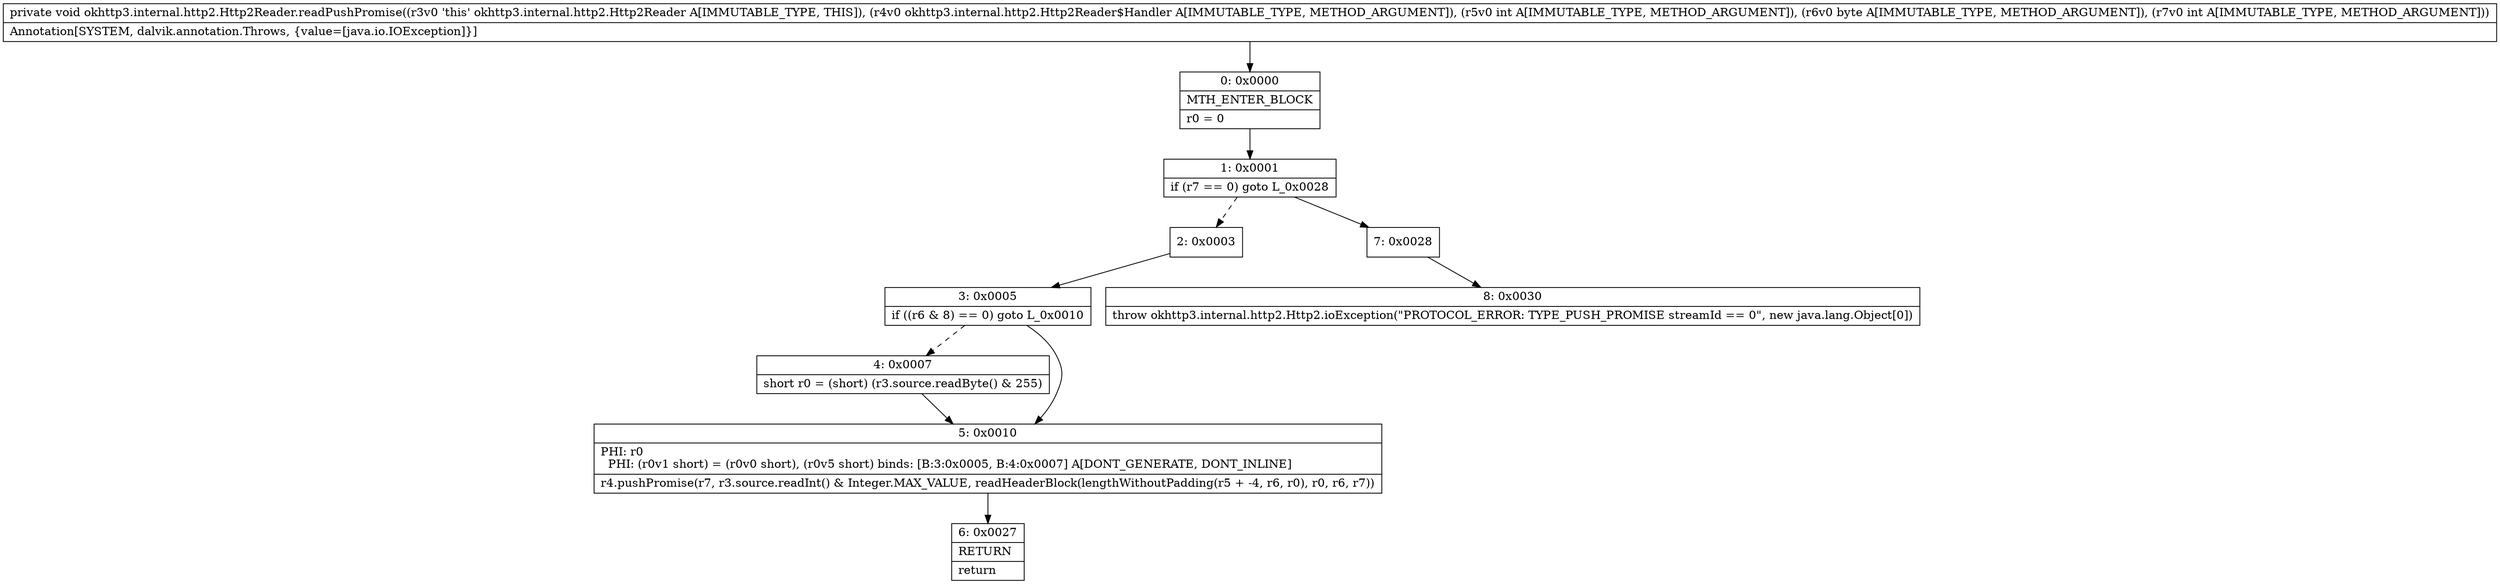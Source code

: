 digraph "CFG forokhttp3.internal.http2.Http2Reader.readPushPromise(Lokhttp3\/internal\/http2\/Http2Reader$Handler;IBI)V" {
Node_0 [shape=record,label="{0\:\ 0x0000|MTH_ENTER_BLOCK\l|r0 = 0\l}"];
Node_1 [shape=record,label="{1\:\ 0x0001|if (r7 == 0) goto L_0x0028\l}"];
Node_2 [shape=record,label="{2\:\ 0x0003}"];
Node_3 [shape=record,label="{3\:\ 0x0005|if ((r6 & 8) == 0) goto L_0x0010\l}"];
Node_4 [shape=record,label="{4\:\ 0x0007|short r0 = (short) (r3.source.readByte() & 255)\l}"];
Node_5 [shape=record,label="{5\:\ 0x0010|PHI: r0 \l  PHI: (r0v1 short) = (r0v0 short), (r0v5 short) binds: [B:3:0x0005, B:4:0x0007] A[DONT_GENERATE, DONT_INLINE]\l|r4.pushPromise(r7, r3.source.readInt() & Integer.MAX_VALUE, readHeaderBlock(lengthWithoutPadding(r5 + \-4, r6, r0), r0, r6, r7))\l}"];
Node_6 [shape=record,label="{6\:\ 0x0027|RETURN\l|return\l}"];
Node_7 [shape=record,label="{7\:\ 0x0028}"];
Node_8 [shape=record,label="{8\:\ 0x0030|throw okhttp3.internal.http2.Http2.ioException(\"PROTOCOL_ERROR: TYPE_PUSH_PROMISE streamId == 0\", new java.lang.Object[0])\l}"];
MethodNode[shape=record,label="{private void okhttp3.internal.http2.Http2Reader.readPushPromise((r3v0 'this' okhttp3.internal.http2.Http2Reader A[IMMUTABLE_TYPE, THIS]), (r4v0 okhttp3.internal.http2.Http2Reader$Handler A[IMMUTABLE_TYPE, METHOD_ARGUMENT]), (r5v0 int A[IMMUTABLE_TYPE, METHOD_ARGUMENT]), (r6v0 byte A[IMMUTABLE_TYPE, METHOD_ARGUMENT]), (r7v0 int A[IMMUTABLE_TYPE, METHOD_ARGUMENT]))  | Annotation[SYSTEM, dalvik.annotation.Throws, \{value=[java.io.IOException]\}]\l}"];
MethodNode -> Node_0;
Node_0 -> Node_1;
Node_1 -> Node_2[style=dashed];
Node_1 -> Node_7;
Node_2 -> Node_3;
Node_3 -> Node_4[style=dashed];
Node_3 -> Node_5;
Node_4 -> Node_5;
Node_5 -> Node_6;
Node_7 -> Node_8;
}

